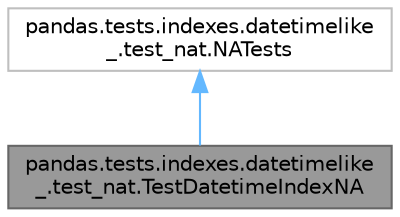digraph "pandas.tests.indexes.datetimelike_.test_nat.TestDatetimeIndexNA"
{
 // LATEX_PDF_SIZE
  bgcolor="transparent";
  edge [fontname=Helvetica,fontsize=10,labelfontname=Helvetica,labelfontsize=10];
  node [fontname=Helvetica,fontsize=10,shape=box,height=0.2,width=0.4];
  Node1 [id="Node000001",label="pandas.tests.indexes.datetimelike\l_.test_nat.TestDatetimeIndexNA",height=0.2,width=0.4,color="gray40", fillcolor="grey60", style="filled", fontcolor="black",tooltip=" "];
  Node2 -> Node1 [id="edge2_Node000001_Node000002",dir="back",color="steelblue1",style="solid",tooltip=" "];
  Node2 [id="Node000002",label="pandas.tests.indexes.datetimelike\l_.test_nat.NATests",height=0.2,width=0.4,color="grey75", fillcolor="white", style="filled",URL="$d8/d8f/classpandas_1_1tests_1_1indexes_1_1datetimelike___1_1test__nat_1_1NATests.html",tooltip=" "];
}
